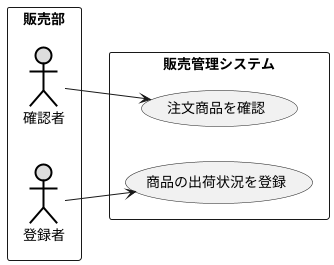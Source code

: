 @startuml 演習2-5
rectangle 販売部 {
left to right direction
actor 確認者 #DDDDDD;line:black;line.bold;
actor 登録者 #DDDDDD;line:black;line.bold;
}
rectangle 販売管理システム {
usecase 注文商品を確認
usecase 商品の出荷状況を登録
}
確認者 --> 注文商品を確認
登録者 --> 商品の出荷状況を登録
@enduml